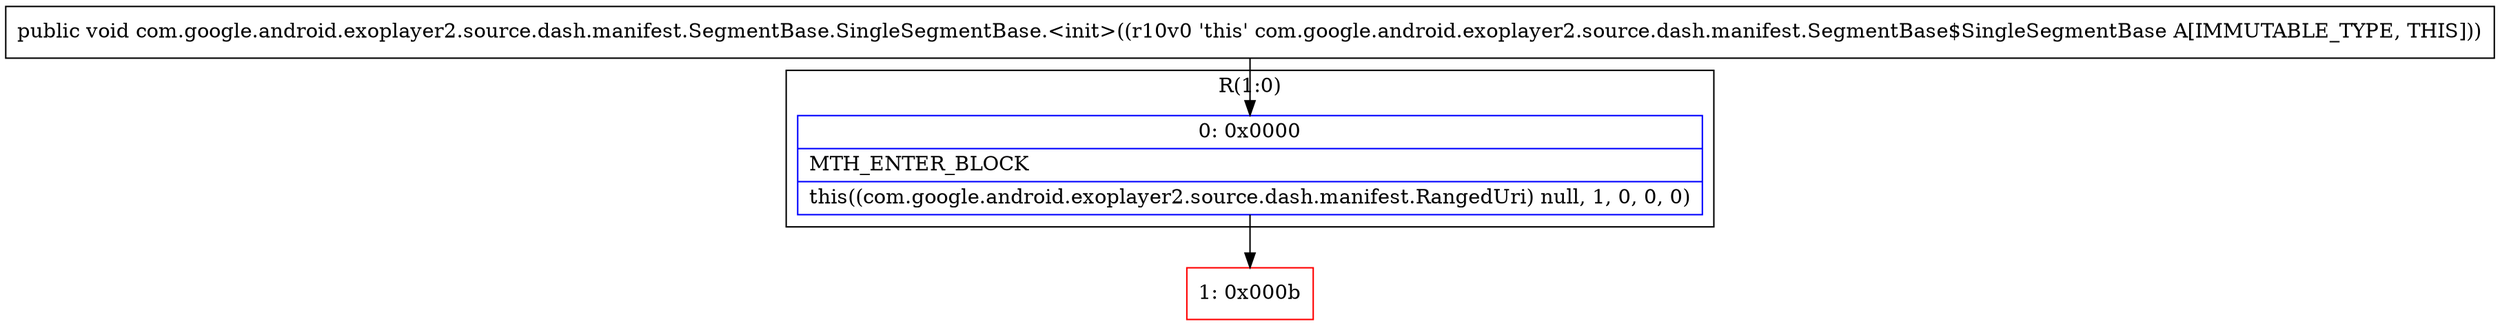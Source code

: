 digraph "CFG forcom.google.android.exoplayer2.source.dash.manifest.SegmentBase.SingleSegmentBase.\<init\>()V" {
subgraph cluster_Region_346104198 {
label = "R(1:0)";
node [shape=record,color=blue];
Node_0 [shape=record,label="{0\:\ 0x0000|MTH_ENTER_BLOCK\l|this((com.google.android.exoplayer2.source.dash.manifest.RangedUri) null, 1, 0, 0, 0)\l}"];
}
Node_1 [shape=record,color=red,label="{1\:\ 0x000b}"];
MethodNode[shape=record,label="{public void com.google.android.exoplayer2.source.dash.manifest.SegmentBase.SingleSegmentBase.\<init\>((r10v0 'this' com.google.android.exoplayer2.source.dash.manifest.SegmentBase$SingleSegmentBase A[IMMUTABLE_TYPE, THIS])) }"];
MethodNode -> Node_0;
Node_0 -> Node_1;
}

